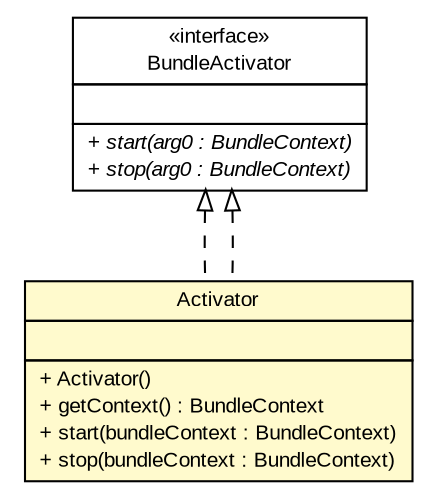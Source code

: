 #!/usr/local/bin/dot
#
# Class diagram 
# Generated by UMLGraph version R5_6-24-gf6e263 (http://www.umlgraph.org/)
#

digraph G {
	edge [fontname="arial",fontsize=10,labelfontname="arial",labelfontsize=10];
	node [fontname="arial",fontsize=10,shape=plaintext];
	nodesep=0.25;
	ranksep=0.5;
	// gov.sandia.cf.launcher.Activator
	c50185 [label=<<table title="gov.sandia.cf.launcher.Activator" border="0" cellborder="1" cellspacing="0" cellpadding="2" port="p" bgcolor="lemonChiffon" href="./Activator.html">
		<tr><td><table border="0" cellspacing="0" cellpadding="1">
<tr><td align="center" balign="center"> Activator </td></tr>
		</table></td></tr>
		<tr><td><table border="0" cellspacing="0" cellpadding="1">
<tr><td align="left" balign="left">  </td></tr>
		</table></td></tr>
		<tr><td><table border="0" cellspacing="0" cellpadding="1">
<tr><td align="left" balign="left"> + Activator() </td></tr>
<tr><td align="left" balign="left"> + getContext() : BundleContext </td></tr>
<tr><td align="left" balign="left"> + start(bundleContext : BundleContext) </td></tr>
<tr><td align="left" balign="left"> + stop(bundleContext : BundleContext) </td></tr>
		</table></td></tr>
		</table>>, URL="./Activator.html", fontname="arial", fontcolor="black", fontsize=10.0];
	//gov.sandia.cf.launcher.Activator implements org.osgi.framework.BundleActivator
	c50581:p -> c50185:p [dir=back,arrowtail=empty,style=dashed];
	//gov.sandia.cf.launcher.Activator implements org.osgi.framework.BundleActivator
	c50581:p -> c50185:p [dir=back,arrowtail=empty,style=dashed];
	// org.osgi.framework.BundleActivator
	c50581 [label=<<table title="org.osgi.framework.BundleActivator" border="0" cellborder="1" cellspacing="0" cellpadding="2" port="p" href="http://java.sun.com/j2se/1.4.2/docs/api/org/osgi/framework/BundleActivator.html">
		<tr><td><table border="0" cellspacing="0" cellpadding="1">
<tr><td align="center" balign="center"> &#171;interface&#187; </td></tr>
<tr><td align="center" balign="center"> BundleActivator </td></tr>
		</table></td></tr>
		<tr><td><table border="0" cellspacing="0" cellpadding="1">
<tr><td align="left" balign="left">  </td></tr>
		</table></td></tr>
		<tr><td><table border="0" cellspacing="0" cellpadding="1">
<tr><td align="left" balign="left"><font face="arial italic" point-size="10.0"> + start(arg0 : BundleContext) </font></td></tr>
<tr><td align="left" balign="left"><font face="arial italic" point-size="10.0"> + stop(arg0 : BundleContext) </font></td></tr>
		</table></td></tr>
		</table>>, URL="http://java.sun.com/j2se/1.4.2/docs/api/org/osgi/framework/BundleActivator.html", fontname="arial", fontcolor="black", fontsize=10.0];
}

